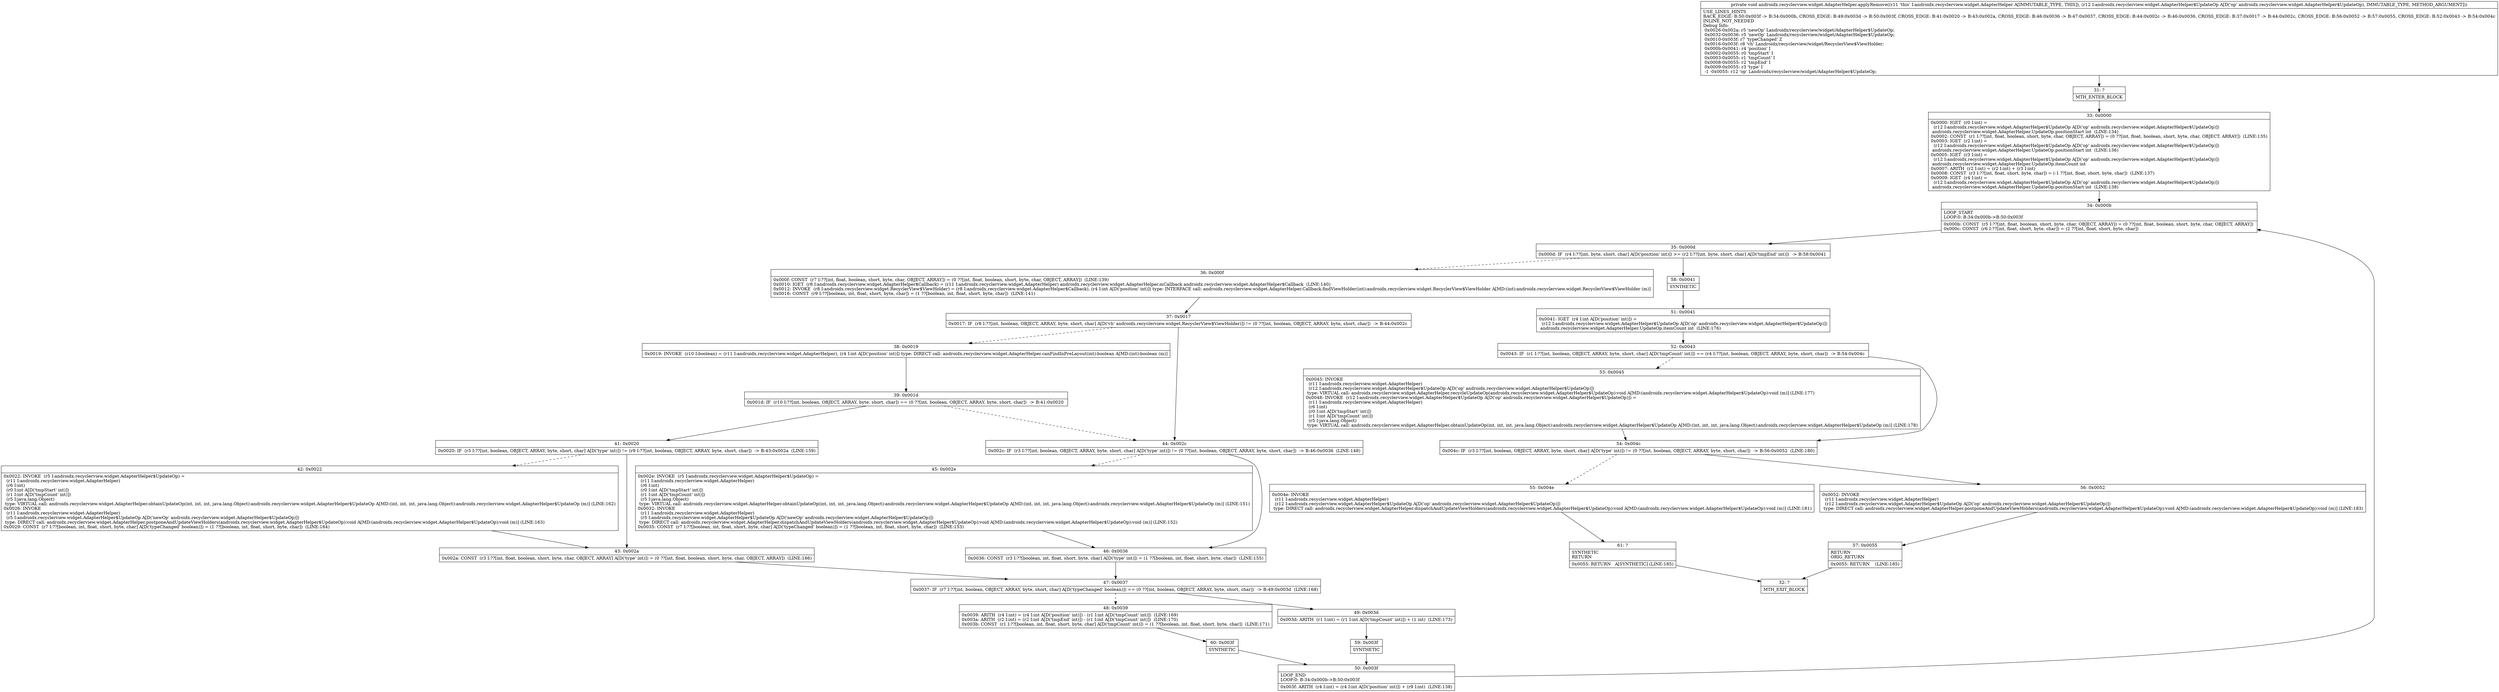 digraph "CFG forandroidx.recyclerview.widget.AdapterHelper.applyRemove(Landroidx\/recyclerview\/widget\/AdapterHelper$UpdateOp;)V" {
Node_31 [shape=record,label="{31\:\ ?|MTH_ENTER_BLOCK\l}"];
Node_33 [shape=record,label="{33\:\ 0x0000|0x0000: IGET  (r0 I:int) = \l  (r12 I:androidx.recyclerview.widget.AdapterHelper$UpdateOp A[D('op' androidx.recyclerview.widget.AdapterHelper$UpdateOp)])\l androidx.recyclerview.widget.AdapterHelper.UpdateOp.positionStart int  (LINE:134)\l0x0002: CONST  (r1 I:??[int, float, boolean, short, byte, char, OBJECT, ARRAY]) = (0 ??[int, float, boolean, short, byte, char, OBJECT, ARRAY])  (LINE:135)\l0x0003: IGET  (r2 I:int) = \l  (r12 I:androidx.recyclerview.widget.AdapterHelper$UpdateOp A[D('op' androidx.recyclerview.widget.AdapterHelper$UpdateOp)])\l androidx.recyclerview.widget.AdapterHelper.UpdateOp.positionStart int  (LINE:136)\l0x0005: IGET  (r3 I:int) = \l  (r12 I:androidx.recyclerview.widget.AdapterHelper$UpdateOp A[D('op' androidx.recyclerview.widget.AdapterHelper$UpdateOp)])\l androidx.recyclerview.widget.AdapterHelper.UpdateOp.itemCount int \l0x0007: ARITH  (r2 I:int) = (r2 I:int) + (r3 I:int) \l0x0008: CONST  (r3 I:??[int, float, short, byte, char]) = (\-1 ??[int, float, short, byte, char])  (LINE:137)\l0x0009: IGET  (r4 I:int) = \l  (r12 I:androidx.recyclerview.widget.AdapterHelper$UpdateOp A[D('op' androidx.recyclerview.widget.AdapterHelper$UpdateOp)])\l androidx.recyclerview.widget.AdapterHelper.UpdateOp.positionStart int  (LINE:138)\l}"];
Node_34 [shape=record,label="{34\:\ 0x000b|LOOP_START\lLOOP:0: B:34:0x000b\-\>B:50:0x003f\l|0x000b: CONST  (r5 I:??[int, float, boolean, short, byte, char, OBJECT, ARRAY]) = (0 ??[int, float, boolean, short, byte, char, OBJECT, ARRAY]) \l0x000c: CONST  (r6 I:??[int, float, short, byte, char]) = (2 ??[int, float, short, byte, char]) \l}"];
Node_35 [shape=record,label="{35\:\ 0x000d|0x000d: IF  (r4 I:??[int, byte, short, char] A[D('position' int)]) \>= (r2 I:??[int, byte, short, char] A[D('tmpEnd' int)])  \-\> B:58:0x0041 \l}"];
Node_36 [shape=record,label="{36\:\ 0x000f|0x000f: CONST  (r7 I:??[int, float, boolean, short, byte, char, OBJECT, ARRAY]) = (0 ??[int, float, boolean, short, byte, char, OBJECT, ARRAY])  (LINE:139)\l0x0010: IGET  (r8 I:androidx.recyclerview.widget.AdapterHelper$Callback) = (r11 I:androidx.recyclerview.widget.AdapterHelper) androidx.recyclerview.widget.AdapterHelper.mCallback androidx.recyclerview.widget.AdapterHelper$Callback  (LINE:140)\l0x0012: INVOKE  (r8 I:androidx.recyclerview.widget.RecyclerView$ViewHolder) = (r8 I:androidx.recyclerview.widget.AdapterHelper$Callback), (r4 I:int A[D('position' int)]) type: INTERFACE call: androidx.recyclerview.widget.AdapterHelper.Callback.findViewHolder(int):androidx.recyclerview.widget.RecyclerView$ViewHolder A[MD:(int):androidx.recyclerview.widget.RecyclerView$ViewHolder (m)]\l0x0016: CONST  (r9 I:??[boolean, int, float, short, byte, char]) = (1 ??[boolean, int, float, short, byte, char])  (LINE:141)\l}"];
Node_37 [shape=record,label="{37\:\ 0x0017|0x0017: IF  (r8 I:??[int, boolean, OBJECT, ARRAY, byte, short, char] A[D('vh' androidx.recyclerview.widget.RecyclerView$ViewHolder)]) != (0 ??[int, boolean, OBJECT, ARRAY, byte, short, char])  \-\> B:44:0x002c \l}"];
Node_38 [shape=record,label="{38\:\ 0x0019|0x0019: INVOKE  (r10 I:boolean) = (r11 I:androidx.recyclerview.widget.AdapterHelper), (r4 I:int A[D('position' int)]) type: DIRECT call: androidx.recyclerview.widget.AdapterHelper.canFindInPreLayout(int):boolean A[MD:(int):boolean (m)]\l}"];
Node_39 [shape=record,label="{39\:\ 0x001d|0x001d: IF  (r10 I:??[int, boolean, OBJECT, ARRAY, byte, short, char]) == (0 ??[int, boolean, OBJECT, ARRAY, byte, short, char])  \-\> B:41:0x0020 \l}"];
Node_41 [shape=record,label="{41\:\ 0x0020|0x0020: IF  (r3 I:??[int, boolean, OBJECT, ARRAY, byte, short, char] A[D('type' int)]) != (r9 I:??[int, boolean, OBJECT, ARRAY, byte, short, char])  \-\> B:43:0x002a  (LINE:159)\l}"];
Node_42 [shape=record,label="{42\:\ 0x0022|0x0022: INVOKE  (r5 I:androidx.recyclerview.widget.AdapterHelper$UpdateOp) = \l  (r11 I:androidx.recyclerview.widget.AdapterHelper)\l  (r6 I:int)\l  (r0 I:int A[D('tmpStart' int)])\l  (r1 I:int A[D('tmpCount' int)])\l  (r5 I:java.lang.Object)\l type: VIRTUAL call: androidx.recyclerview.widget.AdapterHelper.obtainUpdateOp(int, int, int, java.lang.Object):androidx.recyclerview.widget.AdapterHelper$UpdateOp A[MD:(int, int, int, java.lang.Object):androidx.recyclerview.widget.AdapterHelper$UpdateOp (m)] (LINE:162)\l0x0026: INVOKE  \l  (r11 I:androidx.recyclerview.widget.AdapterHelper)\l  (r5 I:androidx.recyclerview.widget.AdapterHelper$UpdateOp A[D('newOp' androidx.recyclerview.widget.AdapterHelper$UpdateOp)])\l type: DIRECT call: androidx.recyclerview.widget.AdapterHelper.postponeAndUpdateViewHolders(androidx.recyclerview.widget.AdapterHelper$UpdateOp):void A[MD:(androidx.recyclerview.widget.AdapterHelper$UpdateOp):void (m)] (LINE:163)\l0x0029: CONST  (r7 I:??[boolean, int, float, short, byte, char] A[D('typeChanged' boolean)]) = (1 ??[boolean, int, float, short, byte, char])  (LINE:164)\l}"];
Node_43 [shape=record,label="{43\:\ 0x002a|0x002a: CONST  (r3 I:??[int, float, boolean, short, byte, char, OBJECT, ARRAY] A[D('type' int)]) = (0 ??[int, float, boolean, short, byte, char, OBJECT, ARRAY])  (LINE:166)\l}"];
Node_47 [shape=record,label="{47\:\ 0x0037|0x0037: IF  (r7 I:??[int, boolean, OBJECT, ARRAY, byte, short, char] A[D('typeChanged' boolean)]) == (0 ??[int, boolean, OBJECT, ARRAY, byte, short, char])  \-\> B:49:0x003d  (LINE:168)\l}"];
Node_48 [shape=record,label="{48\:\ 0x0039|0x0039: ARITH  (r4 I:int) = (r4 I:int A[D('position' int)]) \- (r1 I:int A[D('tmpCount' int)])  (LINE:169)\l0x003a: ARITH  (r2 I:int) = (r2 I:int A[D('tmpEnd' int)]) \- (r1 I:int A[D('tmpCount' int)])  (LINE:170)\l0x003b: CONST  (r1 I:??[boolean, int, float, short, byte, char] A[D('tmpCount' int)]) = (1 ??[boolean, int, float, short, byte, char])  (LINE:171)\l}"];
Node_60 [shape=record,label="{60\:\ 0x003f|SYNTHETIC\l}"];
Node_50 [shape=record,label="{50\:\ 0x003f|LOOP_END\lLOOP:0: B:34:0x000b\-\>B:50:0x003f\l|0x003f: ARITH  (r4 I:int) = (r4 I:int A[D('position' int)]) + (r9 I:int)  (LINE:138)\l}"];
Node_49 [shape=record,label="{49\:\ 0x003d|0x003d: ARITH  (r1 I:int) = (r1 I:int A[D('tmpCount' int)]) + (1 int)  (LINE:173)\l}"];
Node_59 [shape=record,label="{59\:\ 0x003f|SYNTHETIC\l}"];
Node_44 [shape=record,label="{44\:\ 0x002c|0x002c: IF  (r3 I:??[int, boolean, OBJECT, ARRAY, byte, short, char] A[D('type' int)]) != (0 ??[int, boolean, OBJECT, ARRAY, byte, short, char])  \-\> B:46:0x0036  (LINE:148)\l}"];
Node_45 [shape=record,label="{45\:\ 0x002e|0x002e: INVOKE  (r5 I:androidx.recyclerview.widget.AdapterHelper$UpdateOp) = \l  (r11 I:androidx.recyclerview.widget.AdapterHelper)\l  (r6 I:int)\l  (r0 I:int A[D('tmpStart' int)])\l  (r1 I:int A[D('tmpCount' int)])\l  (r5 I:java.lang.Object)\l type: VIRTUAL call: androidx.recyclerview.widget.AdapterHelper.obtainUpdateOp(int, int, int, java.lang.Object):androidx.recyclerview.widget.AdapterHelper$UpdateOp A[MD:(int, int, int, java.lang.Object):androidx.recyclerview.widget.AdapterHelper$UpdateOp (m)] (LINE:151)\l0x0032: INVOKE  \l  (r11 I:androidx.recyclerview.widget.AdapterHelper)\l  (r5 I:androidx.recyclerview.widget.AdapterHelper$UpdateOp A[D('newOp' androidx.recyclerview.widget.AdapterHelper$UpdateOp)])\l type: DIRECT call: androidx.recyclerview.widget.AdapterHelper.dispatchAndUpdateViewHolders(androidx.recyclerview.widget.AdapterHelper$UpdateOp):void A[MD:(androidx.recyclerview.widget.AdapterHelper$UpdateOp):void (m)] (LINE:152)\l0x0035: CONST  (r7 I:??[boolean, int, float, short, byte, char] A[D('typeChanged' boolean)]) = (1 ??[boolean, int, float, short, byte, char])  (LINE:153)\l}"];
Node_46 [shape=record,label="{46\:\ 0x0036|0x0036: CONST  (r3 I:??[boolean, int, float, short, byte, char] A[D('type' int)]) = (1 ??[boolean, int, float, short, byte, char])  (LINE:155)\l}"];
Node_58 [shape=record,label="{58\:\ 0x0041|SYNTHETIC\l}"];
Node_51 [shape=record,label="{51\:\ 0x0041|0x0041: IGET  (r4 I:int A[D('position' int)]) = \l  (r12 I:androidx.recyclerview.widget.AdapterHelper$UpdateOp A[D('op' androidx.recyclerview.widget.AdapterHelper$UpdateOp)])\l androidx.recyclerview.widget.AdapterHelper.UpdateOp.itemCount int  (LINE:176)\l}"];
Node_52 [shape=record,label="{52\:\ 0x0043|0x0043: IF  (r1 I:??[int, boolean, OBJECT, ARRAY, byte, short, char] A[D('tmpCount' int)]) == (r4 I:??[int, boolean, OBJECT, ARRAY, byte, short, char])  \-\> B:54:0x004c \l}"];
Node_53 [shape=record,label="{53\:\ 0x0045|0x0045: INVOKE  \l  (r11 I:androidx.recyclerview.widget.AdapterHelper)\l  (r12 I:androidx.recyclerview.widget.AdapterHelper$UpdateOp A[D('op' androidx.recyclerview.widget.AdapterHelper$UpdateOp)])\l type: VIRTUAL call: androidx.recyclerview.widget.AdapterHelper.recycleUpdateOp(androidx.recyclerview.widget.AdapterHelper$UpdateOp):void A[MD:(androidx.recyclerview.widget.AdapterHelper$UpdateOp):void (m)] (LINE:177)\l0x0048: INVOKE  (r12 I:androidx.recyclerview.widget.AdapterHelper$UpdateOp A[D('op' androidx.recyclerview.widget.AdapterHelper$UpdateOp)]) = \l  (r11 I:androidx.recyclerview.widget.AdapterHelper)\l  (r6 I:int)\l  (r0 I:int A[D('tmpStart' int)])\l  (r1 I:int A[D('tmpCount' int)])\l  (r5 I:java.lang.Object)\l type: VIRTUAL call: androidx.recyclerview.widget.AdapterHelper.obtainUpdateOp(int, int, int, java.lang.Object):androidx.recyclerview.widget.AdapterHelper$UpdateOp A[MD:(int, int, int, java.lang.Object):androidx.recyclerview.widget.AdapterHelper$UpdateOp (m)] (LINE:178)\l}"];
Node_54 [shape=record,label="{54\:\ 0x004c|0x004c: IF  (r3 I:??[int, boolean, OBJECT, ARRAY, byte, short, char] A[D('type' int)]) != (0 ??[int, boolean, OBJECT, ARRAY, byte, short, char])  \-\> B:56:0x0052  (LINE:180)\l}"];
Node_55 [shape=record,label="{55\:\ 0x004e|0x004e: INVOKE  \l  (r11 I:androidx.recyclerview.widget.AdapterHelper)\l  (r12 I:androidx.recyclerview.widget.AdapterHelper$UpdateOp A[D('op' androidx.recyclerview.widget.AdapterHelper$UpdateOp)])\l type: DIRECT call: androidx.recyclerview.widget.AdapterHelper.dispatchAndUpdateViewHolders(androidx.recyclerview.widget.AdapterHelper$UpdateOp):void A[MD:(androidx.recyclerview.widget.AdapterHelper$UpdateOp):void (m)] (LINE:181)\l}"];
Node_61 [shape=record,label="{61\:\ ?|SYNTHETIC\lRETURN\l|0x0055: RETURN   A[SYNTHETIC] (LINE:185)\l}"];
Node_32 [shape=record,label="{32\:\ ?|MTH_EXIT_BLOCK\l}"];
Node_56 [shape=record,label="{56\:\ 0x0052|0x0052: INVOKE  \l  (r11 I:androidx.recyclerview.widget.AdapterHelper)\l  (r12 I:androidx.recyclerview.widget.AdapterHelper$UpdateOp A[D('op' androidx.recyclerview.widget.AdapterHelper$UpdateOp)])\l type: DIRECT call: androidx.recyclerview.widget.AdapterHelper.postponeAndUpdateViewHolders(androidx.recyclerview.widget.AdapterHelper$UpdateOp):void A[MD:(androidx.recyclerview.widget.AdapterHelper$UpdateOp):void (m)] (LINE:183)\l}"];
Node_57 [shape=record,label="{57\:\ 0x0055|RETURN\lORIG_RETURN\l|0x0055: RETURN    (LINE:185)\l}"];
MethodNode[shape=record,label="{private void androidx.recyclerview.widget.AdapterHelper.applyRemove((r11 'this' I:androidx.recyclerview.widget.AdapterHelper A[IMMUTABLE_TYPE, THIS]), (r12 I:androidx.recyclerview.widget.AdapterHelper$UpdateOp A[D('op' androidx.recyclerview.widget.AdapterHelper$UpdateOp), IMMUTABLE_TYPE, METHOD_ARGUMENT]))  | USE_LINES_HINTS\lBACK_EDGE: B:50:0x003f \-\> B:34:0x000b, CROSS_EDGE: B:49:0x003d \-\> B:50:0x003f, CROSS_EDGE: B:41:0x0020 \-\> B:43:0x002a, CROSS_EDGE: B:46:0x0036 \-\> B:47:0x0037, CROSS_EDGE: B:44:0x002c \-\> B:46:0x0036, CROSS_EDGE: B:37:0x0017 \-\> B:44:0x002c, CROSS_EDGE: B:56:0x0052 \-\> B:57:0x0055, CROSS_EDGE: B:52:0x0043 \-\> B:54:0x004c\lINLINE_NOT_NEEDED\lDebug Info:\l  0x0026\-0x002a: r5 'newOp' Landroidx\/recyclerview\/widget\/AdapterHelper$UpdateOp;\l  0x0032\-0x0036: r5 'newOp' Landroidx\/recyclerview\/widget\/AdapterHelper$UpdateOp;\l  0x0010\-0x003f: r7 'typeChanged' Z\l  0x0016\-0x003f: r8 'vh' Landroidx\/recyclerview\/widget\/RecyclerView$ViewHolder;\l  0x000b\-0x0041: r4 'position' I\l  0x0002\-0x0055: r0 'tmpStart' I\l  0x0003\-0x0055: r1 'tmpCount' I\l  0x0008\-0x0055: r2 'tmpEnd' I\l  0x0009\-0x0055: r3 'type' I\l  \-1 \-0x0055: r12 'op' Landroidx\/recyclerview\/widget\/AdapterHelper$UpdateOp;\l}"];
MethodNode -> Node_31;Node_31 -> Node_33;
Node_33 -> Node_34;
Node_34 -> Node_35;
Node_35 -> Node_36[style=dashed];
Node_35 -> Node_58;
Node_36 -> Node_37;
Node_37 -> Node_38[style=dashed];
Node_37 -> Node_44;
Node_38 -> Node_39;
Node_39 -> Node_41;
Node_39 -> Node_44[style=dashed];
Node_41 -> Node_42[style=dashed];
Node_41 -> Node_43;
Node_42 -> Node_43;
Node_43 -> Node_47;
Node_47 -> Node_48[style=dashed];
Node_47 -> Node_49;
Node_48 -> Node_60;
Node_60 -> Node_50;
Node_50 -> Node_34;
Node_49 -> Node_59;
Node_59 -> Node_50;
Node_44 -> Node_45[style=dashed];
Node_44 -> Node_46;
Node_45 -> Node_46;
Node_46 -> Node_47;
Node_58 -> Node_51;
Node_51 -> Node_52;
Node_52 -> Node_53[style=dashed];
Node_52 -> Node_54;
Node_53 -> Node_54;
Node_54 -> Node_55[style=dashed];
Node_54 -> Node_56;
Node_55 -> Node_61;
Node_61 -> Node_32;
Node_56 -> Node_57;
Node_57 -> Node_32;
}

